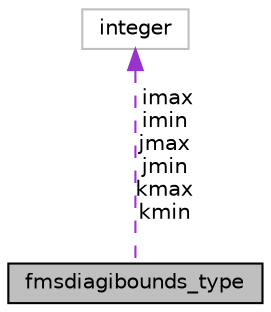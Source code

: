 digraph "fmsdiagibounds_type"
{
 // INTERACTIVE_SVG=YES
 // LATEX_PDF_SIZE
  edge [fontname="Helvetica",fontsize="10",labelfontname="Helvetica",labelfontsize="10"];
  node [fontname="Helvetica",fontsize="10",shape=record];
  Node1 [label="fmsdiagibounds_type",height=0.2,width=0.4,color="black", fillcolor="grey75", style="filled", fontcolor="black",tooltip="Data structure holding a 3D bounding box. It is commonlyused to represent the interval bounds or limi..."];
  Node2 -> Node1 [dir="back",color="darkorchid3",fontsize="10",style="dashed",label=" imax\nimin\njmax\njmin\nkmax\nkmin" ,fontname="Helvetica"];
  Node2 [label="integer",height=0.2,width=0.4,color="grey75", fillcolor="white", style="filled",tooltip=" "];
}
